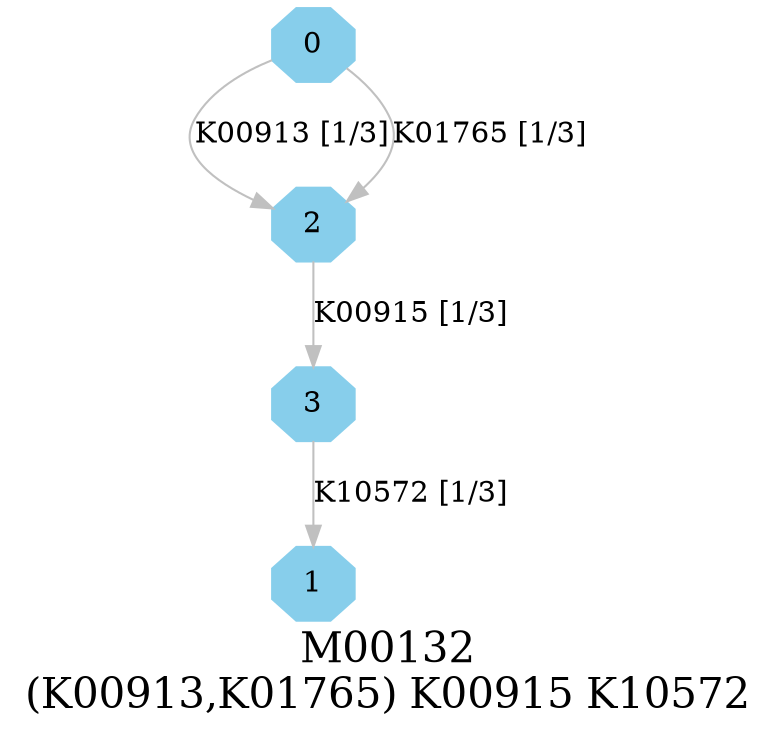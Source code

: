 digraph G {
graph [label="M00132
(K00913,K01765) K00915 K10572",fontsize=20];
node [shape=box,style=filled];
edge [len=3,color=grey];
{node [width=.3,height=.3,shape=octagon,style=filled,color=skyblue] 0 1 2 3 }
0 -> 2 [label="K00913 [1/3]"];
0 -> 2 [label="K01765 [1/3]"];
2 -> 3 [label="K00915 [1/3]"];
3 -> 1 [label="K10572 [1/3]"];
}